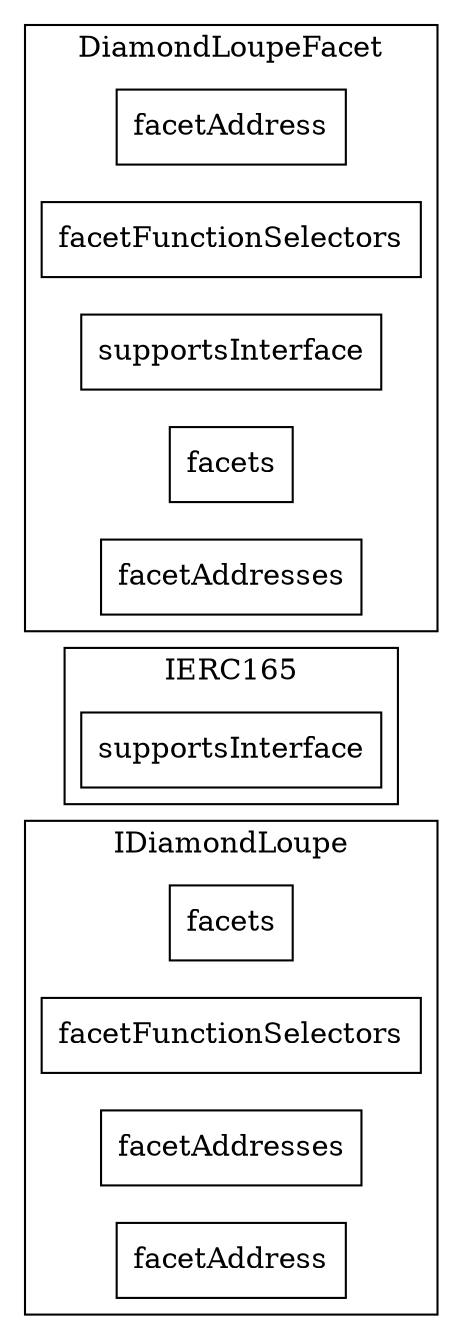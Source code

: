 strict digraph {
rankdir="LR"
node [shape=box]
subgraph cluster_224_IDiamondLoupe {
label = "IDiamondLoupe"
"224_facets" [label="facets"]
"224_facetFunctionSelectors" [label="facetFunctionSelectors"]
"224_facetAddresses" [label="facetAddresses"]
"224_facetAddress" [label="facetAddress"]
}subgraph cluster_235_IERC165 {
label = "IERC165"
"235_supportsInterface" [label="supportsInterface"]
}subgraph cluster_183_DiamondLoupeFacet {
label = "DiamondLoupeFacet"
"183_facetAddress" [label="facetAddress"]
"183_facetFunctionSelectors" [label="facetFunctionSelectors"]
"183_supportsInterface" [label="supportsInterface"]
"183_facets" [label="facets"]
"183_facetAddresses" [label="facetAddresses"]
}subgraph cluster_solidity {
label = "[Solidity]"
}
}